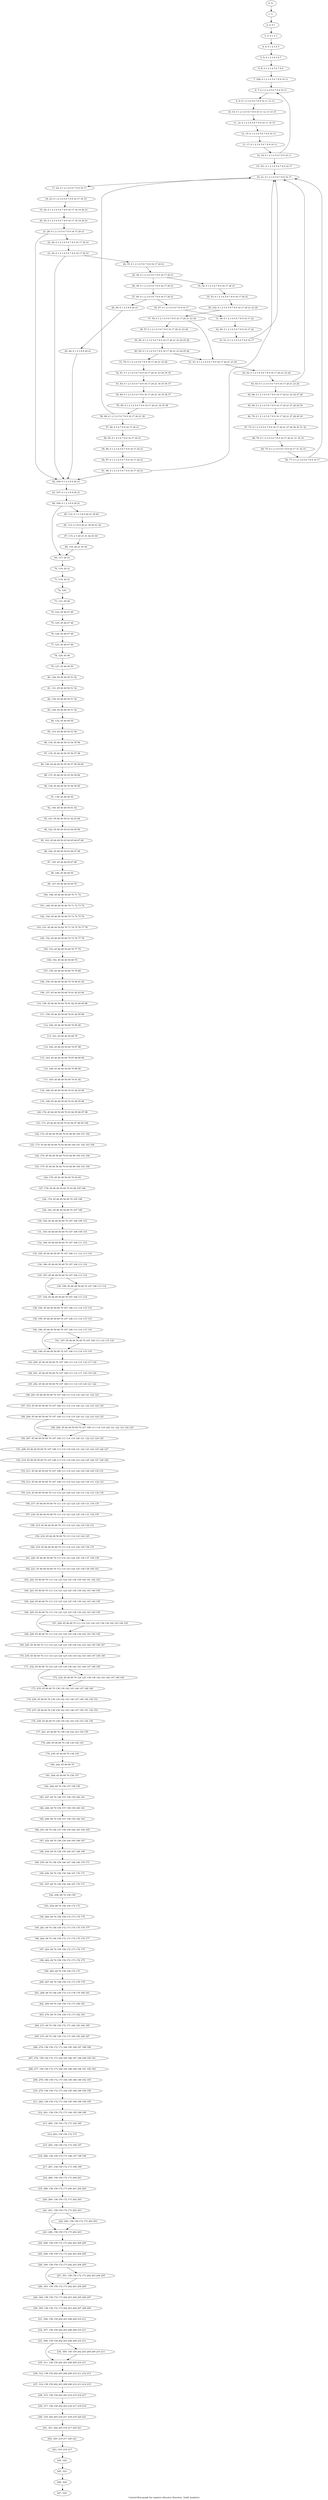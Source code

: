 digraph G {
graph [label="Control-flow-graph for register allocator (function _build_headers)"]
0[label="0, 0: "];
1[label="1, 1: "];
2[label="2, 2: 0 1 "];
3[label="3, 3: 0 1 2 3 "];
4[label="4, 4: 0 1 2 3 4 5 "];
5[label="5, 5: 0 1 2 3 4 5 6 7 "];
6[label="6, 8: 0 1 2 3 4 5 6 7 8 9 "];
7[label="7, 328: 0 1 2 3 4 5 6 7 8 9 10 11 "];
8[label="8, 7: 0 1 2 3 4 5 6 7 8 9 10 11 "];
9[label="9, 9: 0 1 2 3 4 5 6 7 8 9 10 11 12 13 "];
10[label="10, 10: 0 1 2 3 4 5 6 7 8 9 10 11 12 13 14 15 "];
11[label="11, 12: 0 1 2 3 4 5 6 7 8 9 10 11 14 15 "];
12[label="12, 15: 0 1 2 3 4 5 6 7 8 9 10 11 "];
13[label="13, 17: 0 1 2 3 4 5 6 7 8 9 10 11 "];
14[label="14, 18: 0 1 2 3 4 5 6 7 8 9 10 11 "];
15[label="15, 331: 0 1 2 3 4 5 6 7 8 9 16 17 "];
16[label="16, 21: 0 1 2 3 4 5 6 7 8 9 16 17 "];
17[label="17, 22: 0 1 2 3 4 5 6 7 8 9 16 17 "];
18[label="18, 23: 0 1 2 3 4 5 6 7 8 9 16 17 18 19 "];
19[label="19, 24: 0 1 2 3 4 5 6 7 8 9 16 17 18 19 20 21 "];
20[label="20, 25: 0 1 2 3 4 5 6 7 8 9 16 17 18 19 20 21 "];
21[label="21, 26: 0 1 2 3 4 5 6 7 8 9 16 17 20 21 "];
22[label="22, 29: 0 1 2 3 4 5 6 7 8 9 16 17 20 21 "];
23[label="23, 30: 0 1 2 3 4 5 6 7 8 9 16 17 20 21 "];
24[label="24, 35: 0 1 2 3 4 5 6 7 8 9 16 17 20 21 "];
25[label="25, 36: 0 1 2 3 4 5 6 7 8 9 16 17 20 21 "];
26[label="26, 39: 0 1 2 3 4 5 6 7 8 9 16 17 20 21 "];
27[label="27, 40: 0 1 2 3 4 5 6 7 8 9 16 17 20 21 "];
28[label="28, 44: 0 1 2 3 8 9 20 21 "];
29[label="29, 46: 0 1 2 3 8 9 20 21 "];
30[label="30, 47: 0 1 2 3 4 5 6 7 8 9 16 17 "];
31[label="31, 48: 0 1 2 3 4 5 6 7 8 9 16 17 22 "];
32[label="32, 49: 0 1 2 3 4 5 6 7 8 9 16 17 22 "];
33[label="33, 51: 0 1 2 3 4 5 6 7 8 9 16 17 "];
34[label="34, 52: 0 1 2 3 6 7 8 9 16 17 20 21 "];
35[label="35, 53: 0 1 2 3 4 5 6 7 8 9 16 17 20 21 "];
36[label="36, 332: 0 1 2 3 4 5 6 7 8 9 16 17 20 21 23 24 "];
37[label="37, 54: 0 1 2 3 4 5 6 7 8 9 16 17 20 21 23 24 "];
38[label="38, 57: 0 1 2 3 4 5 6 7 8 9 16 17 20 21 23 24 "];
39[label="39, 58: 0 1 2 3 4 5 6 7 8 9 16 17 20 21 23 24 25 26 "];
40[label="40, 59: 0 1 2 3 4 5 6 7 8 9 16 17 20 21 23 24 25 26 "];
41[label="41, 61: 0 1 2 3 4 5 6 7 8 9 16 17 20 21 23 24 "];
42[label="42, 62: 0 1 2 3 4 5 6 7 8 9 16 17 20 21 23 24 "];
43[label="43, 63: 0 1 2 3 4 5 6 7 8 9 16 17 20 21 23 24 "];
44[label="44, 68: 0 1 2 3 4 5 6 7 8 9 16 17 20 21 23 24 27 28 "];
45[label="45, 69: 0 1 2 3 4 5 6 7 8 9 16 17 20 21 27 28 29 30 "];
46[label="46, 70: 0 1 2 3 4 5 6 7 8 9 16 17 20 21 27 28 29 30 "];
47[label="47, 73: 0 1 2 3 4 5 6 7 8 9 16 17 20 21 27 28 29 30 31 32 "];
48[label="48, 74: 0 1 2 3 4 5 6 7 8 9 16 17 20 21 31 32 33 "];
49[label="49, 75: 0 1 2 3 4 5 6 7 8 9 16 17 31 32 33 "];
50[label="50, 77: 0 1 2 3 4 5 6 7 8 9 16 17 "];
51[label="51, 78: 0 1 2 3 4 5 6 7 8 9 16 17 20 21 23 24 "];
52[label="52, 81: 0 1 2 3 4 5 6 7 8 9 16 17 20 21 23 24 34 35 "];
53[label="53, 83: 0 1 2 3 4 5 6 7 8 9 16 17 20 21 34 35 36 37 "];
54[label="54, 84: 0 1 2 3 4 5 6 7 8 9 16 17 20 21 34 35 36 37 "];
55[label="55, 89: 0 1 2 3 4 5 6 7 8 9 16 17 20 21 34 35 38 "];
56[label="56, 90: 0 1 2 3 4 5 6 7 8 9 16 17 20 21 38 "];
57[label="57, 94: 4 5 6 7 8 9 16 17 20 21 "];
58[label="58, 95: 0 1 4 5 6 7 8 9 16 17 20 21 "];
59[label="59, 96: 0 1 2 3 4 5 6 7 8 9 16 17 20 21 "];
60[label="60, 97: 0 1 2 3 4 5 6 7 8 9 16 17 20 21 "];
61[label="61, 98: 0 1 2 3 4 5 6 7 8 9 16 17 20 21 "];
62[label="62, 106: 0 1 2 3 8 9 20 21 "];
63[label="63, 107: 0 1 2 3 8 9 20 21 "];
64[label="64, 108: 0 1 2 3 8 9 20 21 "];
65[label="65, 112: 0 1 2 3 8 9 20 21 39 40 "];
66[label="66, 113: 2 3 8 9 20 21 39 40 41 42 "];
67[label="67, 115: 2 3 20 21 41 42 43 44 "];
68[label="68, 116: 20 21 43 44 "];
69[label="69, 117: 20 21 "];
70[label="70, 118: 20 21 "];
71[label="71, 119: 20 21 "];
72[label="72, 120: "];
73[label="73, 121: 45 46 "];
74[label="74, 122: 45 46 47 48 "];
75[label="75, 125: 45 46 47 48 "];
76[label="76, 124: 45 46 47 48 "];
77[label="77, 123: 45 46 47 48 "];
78[label="78, 126: 45 46 "];
79[label="79, 127: 45 46 49 50 "];
80[label="80, 128: 45 46 49 50 51 52 "];
81[label="81, 131: 45 46 49 50 51 52 "];
82[label="82, 130: 45 46 49 50 51 52 "];
83[label="83, 129: 45 46 49 50 51 52 "];
84[label="84, 132: 45 46 49 50 "];
85[label="85, 133: 45 46 49 50 53 54 "];
86[label="86, 134: 45 46 49 50 53 54 55 56 "];
87[label="87, 135: 45 46 49 50 55 56 57 58 "];
88[label="88, 136: 45 46 49 50 55 56 57 58 59 60 "];
89[label="89, 137: 45 46 49 50 55 56 59 60 "];
90[label="90, 138: 45 46 49 50 55 56 59 60 "];
91[label="91, 139: 45 46 49 50 "];
92[label="92, 140: 45 46 49 50 61 62 "];
93[label="93, 141: 45 46 49 50 61 62 63 64 "];
94[label="94, 142: 45 46 49 50 63 64 65 66 "];
95[label="95, 143: 45 46 49 50 63 64 65 66 67 68 "];
96[label="96, 144: 45 46 49 50 63 64 67 68 "];
97[label="97, 145: 45 46 49 50 67 68 "];
98[label="98, 146: 45 46 49 50 "];
99[label="99, 147: 45 46 49 50 69 70 "];
100[label="100, 148: 45 46 49 50 69 70 71 72 "];
101[label="101, 149: 45 46 49 50 69 70 71 72 73 74 "];
102[label="102, 150: 45 46 49 50 69 70 73 74 75 76 "];
103[label="103, 151: 45 46 49 50 69 70 73 74 75 76 77 78 "];
104[label="104, 152: 45 46 49 50 69 70 73 74 77 78 "];
105[label="105, 153: 45 46 49 50 69 70 77 78 "];
106[label="106, 154: 45 46 49 50 69 70 "];
107[label="107, 155: 45 46 49 50 69 70 79 80 "];
108[label="108, 156: 45 46 49 50 69 70 79 80 81 82 "];
109[label="109, 157: 45 46 49 50 69 70 81 82 83 84 "];
110[label="110, 158: 45 46 49 50 69 70 81 82 83 84 85 86 "];
111[label="111, 159: 45 46 49 50 69 70 81 82 85 86 "];
112[label="112, 160: 45 46 49 50 69 70 85 86 "];
113[label="113, 161: 45 46 49 50 69 70 "];
114[label="114, 162: 45 46 49 50 69 70 87 88 "];
115[label="115, 163: 45 46 49 50 69 70 87 88 89 90 "];
116[label="116, 164: 45 46 49 50 69 70 89 90 "];
117[label="117, 165: 45 46 49 50 69 70 91 92 "];
118[label="118, 166: 45 46 49 50 69 70 91 92 93 94 "];
119[label="119, 168: 45 46 49 50 69 70 93 94 95 96 "];
120[label="120, 170: 45 46 49 50 69 70 93 94 95 96 97 98 "];
121[label="121, 171: 45 46 49 50 69 70 93 94 97 98 99 100 "];
122[label="122, 172: 45 46 49 50 69 70 93 94 99 100 101 102 "];
123[label="123, 173: 45 46 49 50 69 70 93 94 99 100 101 102 103 104 "];
124[label="124, 174: 45 46 49 50 69 70 93 94 99 100 103 104 "];
125[label="125, 175: 45 46 49 50 69 70 93 94 99 100 103 104 "];
126[label="126, 176: 45 46 49 50 69 70 93 94 "];
127[label="127, 178: 45 46 49 50 69 70 93 94 105 106 "];
128[label="128, 179: 45 46 49 50 69 70 105 106 "];
129[label="129, 181: 45 46 49 50 69 70 107 108 "];
130[label="130, 182: 45 46 49 50 69 70 107 108 109 110 "];
131[label="131, 183: 45 46 49 50 69 70 107 108 109 110 "];
132[label="132, 184: 45 46 49 50 69 70 107 108 111 112 "];
133[label="133, 185: 45 46 49 50 69 70 107 108 111 112 113 114 "];
134[label="134, 186: 45 46 49 50 69 70 107 108 113 114 "];
135[label="135, 187: 45 46 49 50 69 70 107 108 113 114 "];
136[label="136, 190: 45 46 49 50 69 70 107 108 113 114 "];
137[label="137, 192: 45 46 49 50 69 70 107 108 113 114 "];
138[label="138, 194: 45 46 49 50 69 70 107 108 113 114 115 116 "];
139[label="139, 195: 45 46 49 50 69 70 107 108 113 114 115 116 "];
140[label="140, 196: 45 46 49 50 69 70 107 108 113 114 115 116 "];
141[label="141, 197: 45 46 49 50 69 70 107 108 113 114 115 116 "];
142[label="142, 199: 45 46 49 50 69 70 107 108 113 114 115 116 "];
143[label="143, 200: 45 46 49 50 69 70 107 108 113 114 115 116 117 118 "];
144[label="144, 201: 45 46 49 50 69 70 107 108 113 114 117 118 119 120 "];
145[label="145, 202: 45 46 49 50 69 70 107 108 113 114 119 120 121 122 "];
146[label="146, 203: 45 46 49 50 69 70 107 108 113 114 119 120 121 122 123 "];
147[label="147, 333: 45 46 49 50 69 70 107 108 113 114 119 120 121 122 123 124 125 "];
148[label="148, 204: 45 46 49 50 69 70 107 108 113 114 119 120 121 122 123 124 125 "];
149[label="149, 206: 45 46 49 50 69 70 107 108 113 114 119 120 121 122 123 124 125 "];
150[label="150, 207: 45 46 49 50 69 70 107 108 113 114 119 120 121 122 123 124 125 "];
151[label="151, 208: 45 46 49 50 69 70 107 108 113 114 119 120 121 122 123 124 125 126 127 "];
152[label="152, 210: 45 46 49 50 69 70 107 108 113 114 119 120 123 124 125 126 127 128 129 "];
153[label="153, 211: 45 46 49 50 69 70 107 108 113 114 123 124 125 128 129 130 131 "];
154[label="154, 213: 45 46 49 50 69 70 107 108 113 114 123 124 125 130 131 132 133 "];
155[label="155, 214: 45 46 49 50 69 70 113 114 123 124 125 130 131 132 133 134 135 "];
156[label="156, 217: 45 46 49 50 69 70 113 114 123 124 125 130 131 134 135 "];
157[label="157, 216: 45 46 49 50 69 70 113 114 123 124 125 130 131 134 135 "];
158[label="158, 215: 45 46 49 50 69 70 113 114 123 124 125 130 131 "];
159[label="159, 218: 45 46 49 50 69 70 113 114 123 124 125 "];
160[label="160, 219: 45 46 49 50 69 70 113 114 123 124 125 136 137 "];
161[label="161, 220: 45 46 49 50 69 70 113 114 123 124 125 136 137 138 139 "];
162[label="162, 221: 45 46 49 50 69 70 113 114 123 124 125 138 139 140 141 "];
163[label="163, 222: 45 46 69 70 113 114 123 124 125 138 139 140 141 142 143 "];
164[label="164, 223: 45 46 69 70 113 114 123 124 125 138 139 142 143 144 145 "];
165[label="165, 224: 45 46 69 70 113 114 123 124 125 138 139 142 143 144 145 "];
166[label="166, 225: 45 46 69 70 113 114 123 124 125 138 139 142 143 144 145 "];
167[label="167, 226: 45 46 69 70 113 114 123 124 125 138 139 142 143 144 145 "];
168[label="168, 228: 45 46 69 70 113 114 123 124 125 138 139 142 143 144 145 "];
169[label="169, 229: 45 46 69 70 113 114 123 124 125 138 139 142 143 144 145 146 147 "];
170[label="170, 230: 45 46 69 70 113 114 123 124 125 138 139 142 143 146 147 148 149 "];
171[label="171, 232: 45 46 69 70 123 124 125 138 139 142 143 146 147 148 149 "];
172[label="172, 234: 45 46 69 70 124 125 138 139 142 143 146 147 148 149 "];
173[label="173, 235: 45 46 69 70 138 139 142 143 146 147 148 149 "];
174[label="174, 236: 45 46 69 70 138 139 142 143 146 147 148 149 150 151 "];
175[label="175, 237: 45 46 69 70 138 139 142 143 146 147 150 151 152 153 "];
176[label="176, 238: 45 46 69 70 138 139 142 143 152 153 154 155 "];
177[label="177, 241: 45 46 69 70 138 139 142 143 154 155 "];
178[label="178, 240: 45 46 69 70 138 139 142 143 "];
179[label="179, 239: 45 46 69 70 138 139 "];
180[label="180, 242: 45 46 69 70 "];
181[label="181, 244: 45 46 69 70 156 157 "];
182[label="182, 246: 69 70 156 157 158 159 "];
183[label="183, 247: 69 70 156 157 158 159 160 161 "];
184[label="184, 248: 69 70 156 157 158 159 160 161 "];
185[label="185, 249: 69 70 156 157 158 159 162 163 "];
186[label="186, 251: 69 70 156 157 158 159 162 163 164 165 "];
187[label="187, 252: 69 70 158 159 164 165 166 167 "];
188[label="188, 254: 69 70 158 159 166 167 168 169 "];
189[label="189, 255: 69 70 158 159 166 167 168 169 170 171 "];
190[label="190, 256: 69 70 158 159 166 167 170 171 "];
191[label="191, 257: 69 70 158 159 166 167 170 171 "];
192[label="192, 258: 69 70 158 159 "];
193[label="193, 259: 69 70 158 159 172 173 "];
194[label="194, 260: 69 70 158 159 172 173 174 175 "];
195[label="195, 261: 69 70 158 159 172 173 174 175 176 177 "];
196[label="196, 264: 69 70 158 159 172 173 174 175 176 177 "];
197[label="197, 263: 69 70 158 159 172 173 174 175 "];
198[label="198, 262: 69 70 158 159 172 173 174 175 "];
199[label="199, 265: 69 70 158 159 172 173 "];
200[label="200, 267: 69 70 158 159 172 173 178 179 "];
201[label="201, 268: 69 70 158 159 172 173 178 179 180 181 "];
202[label="202, 269: 69 70 158 159 172 173 180 181 "];
203[label="203, 270: 69 70 158 159 172 173 182 183 "];
204[label="204, 271: 69 70 158 159 172 173 182 183 184 185 "];
205[label="205, 273: 69 70 158 159 172 173 184 185 186 187 "];
206[label="206, 274: 158 159 172 173 184 185 186 187 188 189 "];
207[label="207, 276: 158 159 172 173 184 185 186 187 188 189 190 191 "];
208[label="208, 277: 158 159 172 173 184 185 188 189 190 191 192 193 "];
209[label="209, 278: 158 159 172 173 184 185 188 189 192 193 "];
210[label="210, 279: 158 159 172 173 184 185 188 189 194 195 "];
211[label="211, 282: 158 159 172 173 184 185 188 189 194 195 "];
212[label="212, 281: 158 159 172 173 184 185 188 189 "];
213[label="213, 280: 158 159 172 173 184 185 "];
214[label="214, 283: 158 159 172 173 "];
215[label="215, 285: 158 159 172 173 196 197 "];
216[label="216, 286: 158 159 172 173 196 197 198 199 "];
217[label="217, 287: 158 159 172 173 198 199 "];
218[label="218, 288: 158 159 172 173 200 201 "];
219[label="219, 289: 158 159 172 173 200 201 202 203 "];
220[label="220, 290: 158 159 172 173 202 203 "];
221[label="221, 291: 158 159 172 173 202 203 "];
222[label="222, 294: 158 159 172 173 202 203 "];
223[label="223, 296: 158 159 172 173 202 203 "];
224[label="224, 298: 158 159 172 173 202 203 204 205 "];
225[label="225, 299: 158 159 172 173 202 203 204 205 "];
226[label="226, 300: 158 159 172 173 202 203 204 205 "];
227[label="227, 301: 158 159 172 173 202 203 204 205 "];
228[label="228, 303: 158 159 172 173 202 203 204 205 "];
229[label="229, 304: 158 159 172 173 202 203 204 205 206 207 "];
230[label="230, 305: 158 159 172 173 202 203 206 207 208 209 "];
231[label="231, 306: 158 159 202 203 208 209 210 211 "];
232[label="232, 307: 158 159 202 203 208 209 210 211 "];
233[label="233, 308: 158 159 202 203 208 209 210 211 "];
234[label="234, 309: 158 159 202 203 208 209 210 211 "];
235[label="235, 311: 158 159 202 203 208 209 210 211 "];
236[label="236, 312: 158 159 202 203 208 209 210 211 212 213 "];
237[label="237, 314: 158 159 202 203 208 209 212 213 214 215 "];
238[label="238, 315: 158 159 202 203 214 215 216 217 "];
239[label="239, 317: 158 159 202 203 216 217 218 219 "];
240[label="240, 318: 202 203 216 217 218 219 220 221 "];
241[label="241, 321: 202 203 216 217 220 221 "];
242[label="242, 320: 216 217 220 221 "];
243[label="243, 319: 216 217 "];
244[label="244, 322: "];
245[label="245, 323: "];
246[label="246, 324: "];
247[label="247, 325: "];
0->1 ;
1->2 ;
2->3 ;
3->4 ;
4->5 ;
5->6 ;
6->7 ;
7->8 ;
8->9 ;
9->10 ;
10->11 ;
11->12 ;
12->13 ;
13->14 ;
14->15 ;
14->8 ;
15->16 ;
16->17 ;
17->18 ;
18->19 ;
19->20 ;
20->21 ;
21->22 ;
21->62 ;
22->23 ;
23->24 ;
23->62 ;
24->25 ;
25->26 ;
25->34 ;
26->27 ;
27->28 ;
27->30 ;
28->29 ;
29->62 ;
30->31 ;
31->32 ;
32->33 ;
33->16 ;
34->35 ;
35->36 ;
36->37 ;
37->38 ;
37->41 ;
38->39 ;
39->40 ;
40->41 ;
40->51 ;
41->42 ;
42->43 ;
43->44 ;
43->16 ;
44->45 ;
45->46 ;
46->47 ;
47->48 ;
48->49 ;
49->50 ;
50->16 ;
51->52 ;
52->53 ;
53->54 ;
54->55 ;
55->56 ;
56->57 ;
56->16 ;
57->58 ;
58->59 ;
59->60 ;
60->61 ;
61->62 ;
61->16 ;
62->63 ;
63->64 ;
64->65 ;
64->69 ;
65->66 ;
66->67 ;
67->68 ;
68->69 ;
69->70 ;
70->71 ;
71->72 ;
72->73 ;
73->74 ;
74->75 ;
75->76 ;
76->77 ;
77->78 ;
78->79 ;
79->80 ;
80->81 ;
81->82 ;
82->83 ;
83->84 ;
84->85 ;
85->86 ;
86->87 ;
87->88 ;
88->89 ;
89->90 ;
90->91 ;
91->92 ;
92->93 ;
93->94 ;
94->95 ;
95->96 ;
96->97 ;
97->98 ;
98->99 ;
99->100 ;
100->101 ;
101->102 ;
102->103 ;
103->104 ;
104->105 ;
105->106 ;
106->107 ;
107->108 ;
108->109 ;
109->110 ;
110->111 ;
111->112 ;
112->113 ;
113->114 ;
114->115 ;
115->116 ;
116->117 ;
117->118 ;
118->119 ;
119->120 ;
120->121 ;
121->122 ;
122->123 ;
123->124 ;
124->125 ;
125->126 ;
126->127 ;
127->128 ;
128->129 ;
129->130 ;
130->131 ;
131->132 ;
132->133 ;
133->134 ;
134->135 ;
135->136 ;
135->137 ;
136->137 ;
137->138 ;
138->139 ;
139->140 ;
140->141 ;
140->142 ;
141->142 ;
142->143 ;
143->144 ;
144->145 ;
145->146 ;
146->147 ;
147->148 ;
148->149 ;
148->150 ;
149->150 ;
150->151 ;
151->152 ;
152->153 ;
153->154 ;
154->155 ;
155->156 ;
156->157 ;
157->158 ;
158->159 ;
159->160 ;
160->161 ;
161->162 ;
162->163 ;
163->164 ;
164->165 ;
165->166 ;
166->167 ;
166->168 ;
167->168 ;
168->169 ;
169->170 ;
170->171 ;
171->172 ;
171->173 ;
172->173 ;
173->174 ;
174->175 ;
175->176 ;
176->177 ;
177->178 ;
178->179 ;
179->180 ;
180->181 ;
181->182 ;
182->183 ;
183->184 ;
184->185 ;
185->186 ;
186->187 ;
187->188 ;
188->189 ;
189->190 ;
190->191 ;
191->192 ;
192->193 ;
193->194 ;
194->195 ;
195->196 ;
196->197 ;
197->198 ;
198->199 ;
199->200 ;
200->201 ;
201->202 ;
202->203 ;
203->204 ;
204->205 ;
205->206 ;
206->207 ;
207->208 ;
208->209 ;
209->210 ;
210->211 ;
211->212 ;
212->213 ;
213->214 ;
214->215 ;
215->216 ;
216->217 ;
217->218 ;
218->219 ;
219->220 ;
220->221 ;
221->222 ;
221->223 ;
222->223 ;
223->224 ;
224->225 ;
225->226 ;
226->227 ;
226->228 ;
227->228 ;
228->229 ;
229->230 ;
230->231 ;
231->232 ;
232->233 ;
233->234 ;
233->235 ;
234->235 ;
235->236 ;
236->237 ;
237->238 ;
238->239 ;
239->240 ;
240->241 ;
241->242 ;
242->243 ;
243->244 ;
244->245 ;
245->246 ;
246->247 ;
}
